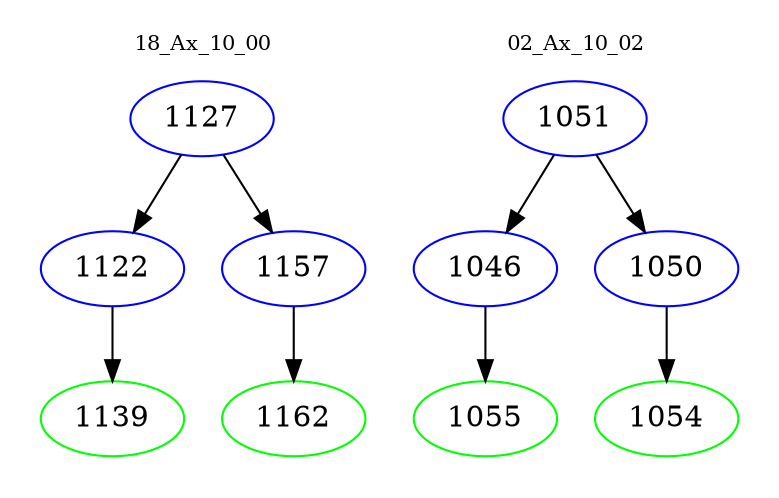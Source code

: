 digraph{
subgraph cluster_0 {
color = white
label = "18_Ax_10_00";
fontsize=10;
T0_1127 [label="1127", color="blue"]
T0_1127 -> T0_1122 [color="black"]
T0_1122 [label="1122", color="blue"]
T0_1122 -> T0_1139 [color="black"]
T0_1139 [label="1139", color="green"]
T0_1127 -> T0_1157 [color="black"]
T0_1157 [label="1157", color="blue"]
T0_1157 -> T0_1162 [color="black"]
T0_1162 [label="1162", color="green"]
}
subgraph cluster_1 {
color = white
label = "02_Ax_10_02";
fontsize=10;
T1_1051 [label="1051", color="blue"]
T1_1051 -> T1_1046 [color="black"]
T1_1046 [label="1046", color="blue"]
T1_1046 -> T1_1055 [color="black"]
T1_1055 [label="1055", color="green"]
T1_1051 -> T1_1050 [color="black"]
T1_1050 [label="1050", color="blue"]
T1_1050 -> T1_1054 [color="black"]
T1_1054 [label="1054", color="green"]
}
}
